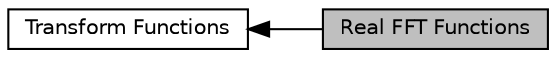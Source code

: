 digraph "Real FFT Functions"
{
  edge [fontname="Helvetica",fontsize="10",labelfontname="Helvetica",labelfontsize="10"];
  node [fontname="Helvetica",fontsize="10",shape=record];
  rankdir=LR;
  Node0 [label="Real FFT Functions",height=0.2,width=0.4,color="black", fillcolor="grey75", style="filled", fontcolor="black"];
  Node1 [label="Transform Functions",height=0.2,width=0.4,color="black", fillcolor="white", style="filled",URL="$group__group_transforms.html"];
  Node1->Node0 [shape=plaintext, dir="back", style="solid"];
}

